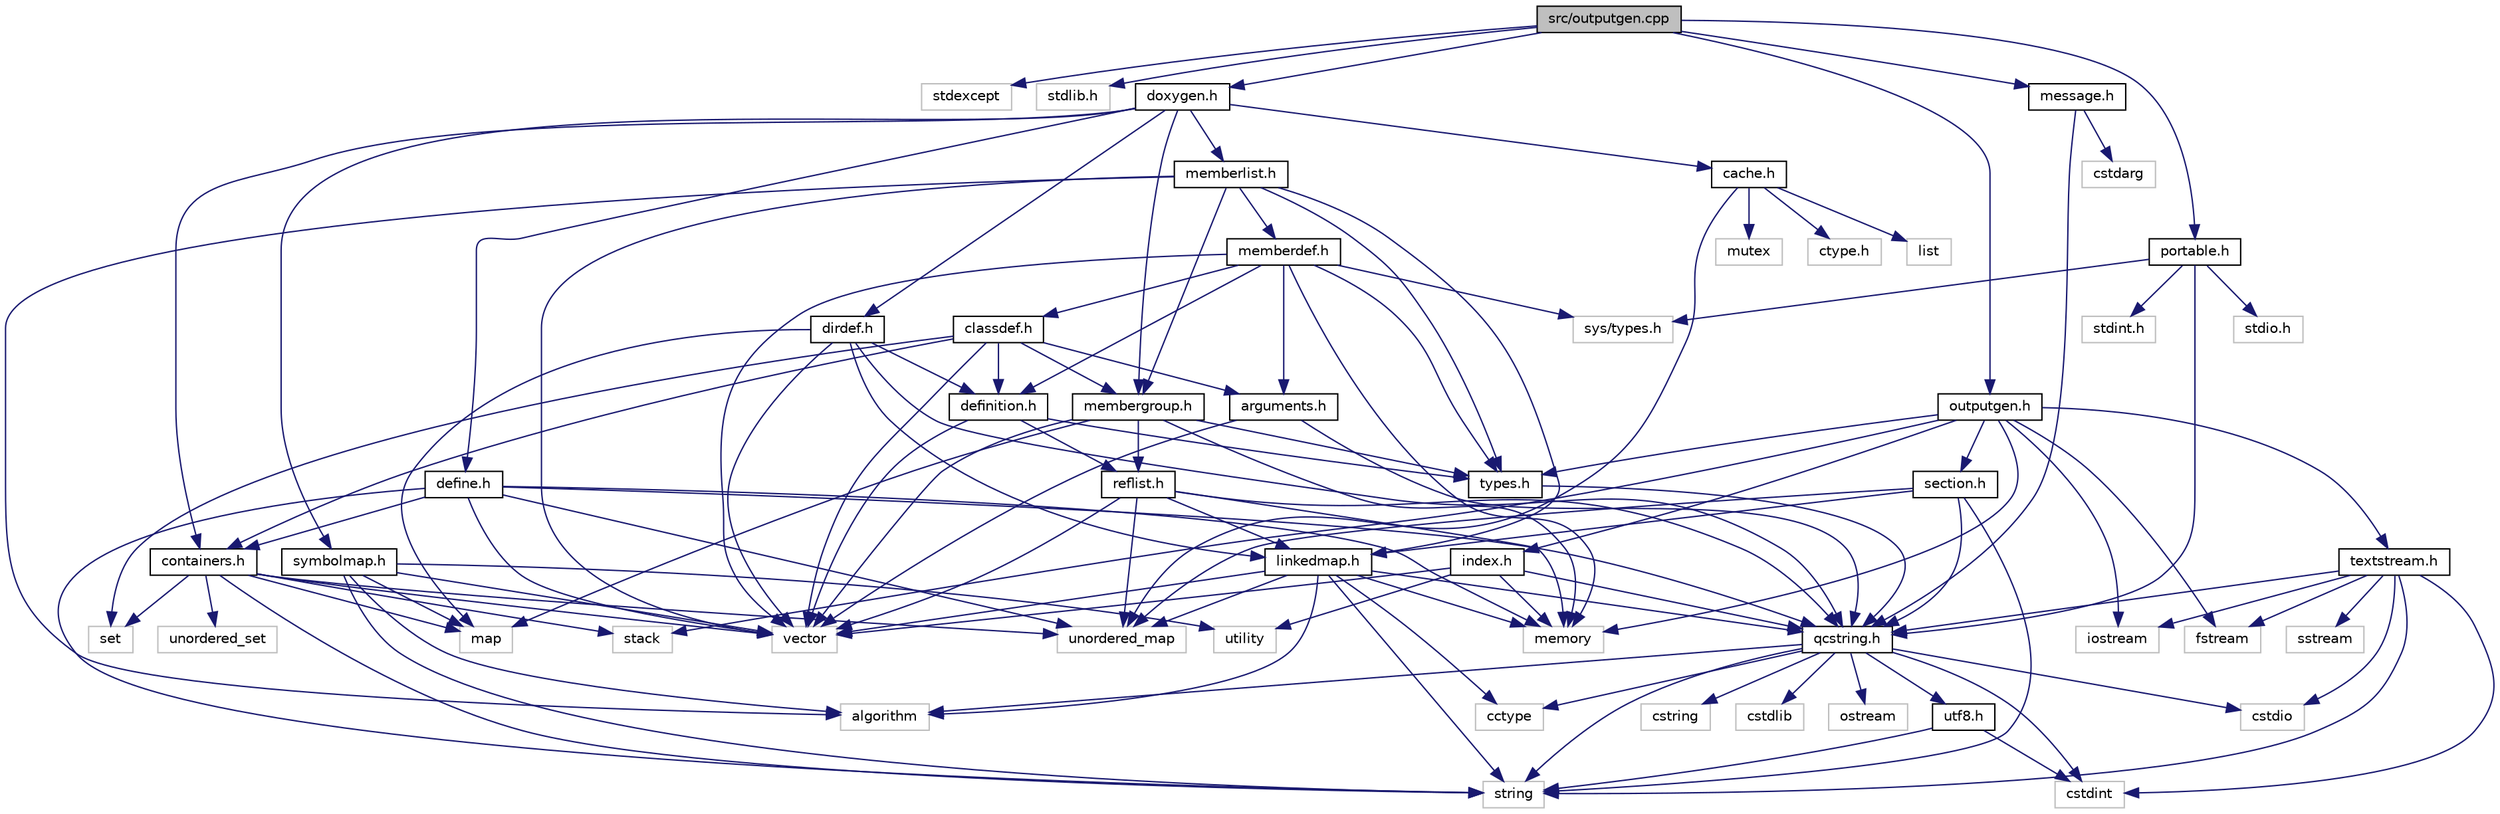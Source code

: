 digraph "src/outputgen.cpp"
{
 // INTERACTIVE_SVG=YES
 // LATEX_PDF_SIZE
  edge [fontname="Helvetica",fontsize="10",labelfontname="Helvetica",labelfontsize="10"];
  node [fontname="Helvetica",fontsize="10",shape=record];
  Node1 [label="src/outputgen.cpp",height=0.2,width=0.4,color="black", fillcolor="grey75", style="filled", fontcolor="black",tooltip=" "];
  Node1 -> Node2 [color="midnightblue",fontsize="10",style="solid",fontname="Helvetica"];
  Node2 [label="stdexcept",height=0.2,width=0.4,color="grey75", fillcolor="white", style="filled",tooltip=" "];
  Node1 -> Node3 [color="midnightblue",fontsize="10",style="solid",fontname="Helvetica"];
  Node3 [label="stdlib.h",height=0.2,width=0.4,color="grey75", fillcolor="white", style="filled",tooltip=" "];
  Node1 -> Node4 [color="midnightblue",fontsize="10",style="solid",fontname="Helvetica"];
  Node4 [label="doxygen.h",height=0.2,width=0.4,color="black", fillcolor="white", style="filled",URL="$d1/da1/doxygen_8h.html",tooltip=" "];
  Node4 -> Node5 [color="midnightblue",fontsize="10",style="solid",fontname="Helvetica"];
  Node5 [label="containers.h",height=0.2,width=0.4,color="black", fillcolor="white", style="filled",URL="$d5/d75/containers_8h.html",tooltip=" "];
  Node5 -> Node6 [color="midnightblue",fontsize="10",style="solid",fontname="Helvetica"];
  Node6 [label="vector",height=0.2,width=0.4,color="grey75", fillcolor="white", style="filled",tooltip=" "];
  Node5 -> Node7 [color="midnightblue",fontsize="10",style="solid",fontname="Helvetica"];
  Node7 [label="string",height=0.2,width=0.4,color="grey75", fillcolor="white", style="filled",tooltip=" "];
  Node5 -> Node8 [color="midnightblue",fontsize="10",style="solid",fontname="Helvetica"];
  Node8 [label="set",height=0.2,width=0.4,color="grey75", fillcolor="white", style="filled",tooltip=" "];
  Node5 -> Node9 [color="midnightblue",fontsize="10",style="solid",fontname="Helvetica"];
  Node9 [label="map",height=0.2,width=0.4,color="grey75", fillcolor="white", style="filled",tooltip=" "];
  Node5 -> Node10 [color="midnightblue",fontsize="10",style="solid",fontname="Helvetica"];
  Node10 [label="unordered_set",height=0.2,width=0.4,color="grey75", fillcolor="white", style="filled",tooltip=" "];
  Node5 -> Node11 [color="midnightblue",fontsize="10",style="solid",fontname="Helvetica"];
  Node11 [label="unordered_map",height=0.2,width=0.4,color="grey75", fillcolor="white", style="filled",tooltip=" "];
  Node5 -> Node12 [color="midnightblue",fontsize="10",style="solid",fontname="Helvetica"];
  Node12 [label="stack",height=0.2,width=0.4,color="grey75", fillcolor="white", style="filled",tooltip=" "];
  Node4 -> Node13 [color="midnightblue",fontsize="10",style="solid",fontname="Helvetica"];
  Node13 [label="membergroup.h",height=0.2,width=0.4,color="black", fillcolor="white", style="filled",URL="$d9/d11/membergroup_8h.html",tooltip=" "];
  Node13 -> Node6 [color="midnightblue",fontsize="10",style="solid",fontname="Helvetica"];
  Node13 -> Node9 [color="midnightblue",fontsize="10",style="solid",fontname="Helvetica"];
  Node13 -> Node14 [color="midnightblue",fontsize="10",style="solid",fontname="Helvetica"];
  Node14 [label="memory",height=0.2,width=0.4,color="grey75", fillcolor="white", style="filled",tooltip=" "];
  Node13 -> Node15 [color="midnightblue",fontsize="10",style="solid",fontname="Helvetica"];
  Node15 [label="types.h",height=0.2,width=0.4,color="black", fillcolor="white", style="filled",URL="$d9/d49/types_8h.html",tooltip="This file contains a number of basic enums and types."];
  Node15 -> Node16 [color="midnightblue",fontsize="10",style="solid",fontname="Helvetica"];
  Node16 [label="qcstring.h",height=0.2,width=0.4,color="black", fillcolor="white", style="filled",URL="$d7/d5c/qcstring_8h.html",tooltip=" "];
  Node16 -> Node7 [color="midnightblue",fontsize="10",style="solid",fontname="Helvetica"];
  Node16 -> Node17 [color="midnightblue",fontsize="10",style="solid",fontname="Helvetica"];
  Node17 [label="algorithm",height=0.2,width=0.4,color="grey75", fillcolor="white", style="filled",tooltip=" "];
  Node16 -> Node18 [color="midnightblue",fontsize="10",style="solid",fontname="Helvetica"];
  Node18 [label="cctype",height=0.2,width=0.4,color="grey75", fillcolor="white", style="filled",tooltip=" "];
  Node16 -> Node19 [color="midnightblue",fontsize="10",style="solid",fontname="Helvetica"];
  Node19 [label="cstring",height=0.2,width=0.4,color="grey75", fillcolor="white", style="filled",tooltip=" "];
  Node16 -> Node20 [color="midnightblue",fontsize="10",style="solid",fontname="Helvetica"];
  Node20 [label="cstdio",height=0.2,width=0.4,color="grey75", fillcolor="white", style="filled",tooltip=" "];
  Node16 -> Node21 [color="midnightblue",fontsize="10",style="solid",fontname="Helvetica"];
  Node21 [label="cstdlib",height=0.2,width=0.4,color="grey75", fillcolor="white", style="filled",tooltip=" "];
  Node16 -> Node22 [color="midnightblue",fontsize="10",style="solid",fontname="Helvetica"];
  Node22 [label="cstdint",height=0.2,width=0.4,color="grey75", fillcolor="white", style="filled",tooltip=" "];
  Node16 -> Node23 [color="midnightblue",fontsize="10",style="solid",fontname="Helvetica"];
  Node23 [label="ostream",height=0.2,width=0.4,color="grey75", fillcolor="white", style="filled",tooltip=" "];
  Node16 -> Node24 [color="midnightblue",fontsize="10",style="solid",fontname="Helvetica"];
  Node24 [label="utf8.h",height=0.2,width=0.4,color="black", fillcolor="white", style="filled",URL="$db/d7c/utf8_8h.html",tooltip="Various UTF8 related helper functions."];
  Node24 -> Node22 [color="midnightblue",fontsize="10",style="solid",fontname="Helvetica"];
  Node24 -> Node7 [color="midnightblue",fontsize="10",style="solid",fontname="Helvetica"];
  Node13 -> Node25 [color="midnightblue",fontsize="10",style="solid",fontname="Helvetica"];
  Node25 [label="reflist.h",height=0.2,width=0.4,color="black", fillcolor="white", style="filled",URL="$d1/d02/reflist_8h.html",tooltip=" "];
  Node25 -> Node6 [color="midnightblue",fontsize="10",style="solid",fontname="Helvetica"];
  Node25 -> Node11 [color="midnightblue",fontsize="10",style="solid",fontname="Helvetica"];
  Node25 -> Node14 [color="midnightblue",fontsize="10",style="solid",fontname="Helvetica"];
  Node25 -> Node16 [color="midnightblue",fontsize="10",style="solid",fontname="Helvetica"];
  Node25 -> Node26 [color="midnightblue",fontsize="10",style="solid",fontname="Helvetica"];
  Node26 [label="linkedmap.h",height=0.2,width=0.4,color="black", fillcolor="white", style="filled",URL="$da/de1/linkedmap_8h.html",tooltip=" "];
  Node26 -> Node11 [color="midnightblue",fontsize="10",style="solid",fontname="Helvetica"];
  Node26 -> Node6 [color="midnightblue",fontsize="10",style="solid",fontname="Helvetica"];
  Node26 -> Node14 [color="midnightblue",fontsize="10",style="solid",fontname="Helvetica"];
  Node26 -> Node7 [color="midnightblue",fontsize="10",style="solid",fontname="Helvetica"];
  Node26 -> Node17 [color="midnightblue",fontsize="10",style="solid",fontname="Helvetica"];
  Node26 -> Node18 [color="midnightblue",fontsize="10",style="solid",fontname="Helvetica"];
  Node26 -> Node16 [color="midnightblue",fontsize="10",style="solid",fontname="Helvetica"];
  Node4 -> Node27 [color="midnightblue",fontsize="10",style="solid",fontname="Helvetica"];
  Node27 [label="dirdef.h",height=0.2,width=0.4,color="black", fillcolor="white", style="filled",URL="$d6/d15/dirdef_8h.html",tooltip=" "];
  Node27 -> Node6 [color="midnightblue",fontsize="10",style="solid",fontname="Helvetica"];
  Node27 -> Node9 [color="midnightblue",fontsize="10",style="solid",fontname="Helvetica"];
  Node27 -> Node16 [color="midnightblue",fontsize="10",style="solid",fontname="Helvetica"];
  Node27 -> Node26 [color="midnightblue",fontsize="10",style="solid",fontname="Helvetica"];
  Node27 -> Node28 [color="midnightblue",fontsize="10",style="solid",fontname="Helvetica"];
  Node28 [label="definition.h",height=0.2,width=0.4,color="black", fillcolor="white", style="filled",URL="$df/da1/definition_8h.html",tooltip=" "];
  Node28 -> Node6 [color="midnightblue",fontsize="10",style="solid",fontname="Helvetica"];
  Node28 -> Node15 [color="midnightblue",fontsize="10",style="solid",fontname="Helvetica"];
  Node28 -> Node25 [color="midnightblue",fontsize="10",style="solid",fontname="Helvetica"];
  Node4 -> Node29 [color="midnightblue",fontsize="10",style="solid",fontname="Helvetica"];
  Node29 [label="memberlist.h",height=0.2,width=0.4,color="black", fillcolor="white", style="filled",URL="$dd/d78/memberlist_8h.html",tooltip=" "];
  Node29 -> Node6 [color="midnightblue",fontsize="10",style="solid",fontname="Helvetica"];
  Node29 -> Node17 [color="midnightblue",fontsize="10",style="solid",fontname="Helvetica"];
  Node29 -> Node30 [color="midnightblue",fontsize="10",style="solid",fontname="Helvetica"];
  Node30 [label="memberdef.h",height=0.2,width=0.4,color="black", fillcolor="white", style="filled",URL="$d4/d46/memberdef_8h.html",tooltip=" "];
  Node30 -> Node6 [color="midnightblue",fontsize="10",style="solid",fontname="Helvetica"];
  Node30 -> Node14 [color="midnightblue",fontsize="10",style="solid",fontname="Helvetica"];
  Node30 -> Node31 [color="midnightblue",fontsize="10",style="solid",fontname="Helvetica"];
  Node31 [label="sys/types.h",height=0.2,width=0.4,color="grey75", fillcolor="white", style="filled",tooltip=" "];
  Node30 -> Node15 [color="midnightblue",fontsize="10",style="solid",fontname="Helvetica"];
  Node30 -> Node28 [color="midnightblue",fontsize="10",style="solid",fontname="Helvetica"];
  Node30 -> Node32 [color="midnightblue",fontsize="10",style="solid",fontname="Helvetica"];
  Node32 [label="arguments.h",height=0.2,width=0.4,color="black", fillcolor="white", style="filled",URL="$df/d9b/arguments_8h.html",tooltip=" "];
  Node32 -> Node6 [color="midnightblue",fontsize="10",style="solid",fontname="Helvetica"];
  Node32 -> Node16 [color="midnightblue",fontsize="10",style="solid",fontname="Helvetica"];
  Node30 -> Node33 [color="midnightblue",fontsize="10",style="solid",fontname="Helvetica"];
  Node33 [label="classdef.h",height=0.2,width=0.4,color="black", fillcolor="white", style="filled",URL="$d1/da6/classdef_8h.html",tooltip=" "];
  Node33 -> Node6 [color="midnightblue",fontsize="10",style="solid",fontname="Helvetica"];
  Node33 -> Node8 [color="midnightblue",fontsize="10",style="solid",fontname="Helvetica"];
  Node33 -> Node5 [color="midnightblue",fontsize="10",style="solid",fontname="Helvetica"];
  Node33 -> Node28 [color="midnightblue",fontsize="10",style="solid",fontname="Helvetica"];
  Node33 -> Node32 [color="midnightblue",fontsize="10",style="solid",fontname="Helvetica"];
  Node33 -> Node13 [color="midnightblue",fontsize="10",style="solid",fontname="Helvetica"];
  Node29 -> Node26 [color="midnightblue",fontsize="10",style="solid",fontname="Helvetica"];
  Node29 -> Node15 [color="midnightblue",fontsize="10",style="solid",fontname="Helvetica"];
  Node29 -> Node13 [color="midnightblue",fontsize="10",style="solid",fontname="Helvetica"];
  Node4 -> Node34 [color="midnightblue",fontsize="10",style="solid",fontname="Helvetica"];
  Node34 [label="define.h",height=0.2,width=0.4,color="black", fillcolor="white", style="filled",URL="$df/d67/define_8h.html",tooltip=" "];
  Node34 -> Node6 [color="midnightblue",fontsize="10",style="solid",fontname="Helvetica"];
  Node34 -> Node14 [color="midnightblue",fontsize="10",style="solid",fontname="Helvetica"];
  Node34 -> Node7 [color="midnightblue",fontsize="10",style="solid",fontname="Helvetica"];
  Node34 -> Node11 [color="midnightblue",fontsize="10",style="solid",fontname="Helvetica"];
  Node34 -> Node16 [color="midnightblue",fontsize="10",style="solid",fontname="Helvetica"];
  Node34 -> Node5 [color="midnightblue",fontsize="10",style="solid",fontname="Helvetica"];
  Node4 -> Node35 [color="midnightblue",fontsize="10",style="solid",fontname="Helvetica"];
  Node35 [label="cache.h",height=0.2,width=0.4,color="black", fillcolor="white", style="filled",URL="$d3/d26/cache_8h.html",tooltip=" "];
  Node35 -> Node36 [color="midnightblue",fontsize="10",style="solid",fontname="Helvetica"];
  Node36 [label="list",height=0.2,width=0.4,color="grey75", fillcolor="white", style="filled",tooltip=" "];
  Node35 -> Node11 [color="midnightblue",fontsize="10",style="solid",fontname="Helvetica"];
  Node35 -> Node37 [color="midnightblue",fontsize="10",style="solid",fontname="Helvetica"];
  Node37 [label="mutex",height=0.2,width=0.4,color="grey75", fillcolor="white", style="filled",tooltip=" "];
  Node35 -> Node38 [color="midnightblue",fontsize="10",style="solid",fontname="Helvetica"];
  Node38 [label="ctype.h",height=0.2,width=0.4,color="grey75", fillcolor="white", style="filled",tooltip=" "];
  Node4 -> Node39 [color="midnightblue",fontsize="10",style="solid",fontname="Helvetica"];
  Node39 [label="symbolmap.h",height=0.2,width=0.4,color="black", fillcolor="white", style="filled",URL="$d7/ddd/symbolmap_8h.html",tooltip=" "];
  Node39 -> Node17 [color="midnightblue",fontsize="10",style="solid",fontname="Helvetica"];
  Node39 -> Node9 [color="midnightblue",fontsize="10",style="solid",fontname="Helvetica"];
  Node39 -> Node6 [color="midnightblue",fontsize="10",style="solid",fontname="Helvetica"];
  Node39 -> Node7 [color="midnightblue",fontsize="10",style="solid",fontname="Helvetica"];
  Node39 -> Node40 [color="midnightblue",fontsize="10",style="solid",fontname="Helvetica"];
  Node40 [label="utility",height=0.2,width=0.4,color="grey75", fillcolor="white", style="filled",tooltip=" "];
  Node1 -> Node41 [color="midnightblue",fontsize="10",style="solid",fontname="Helvetica"];
  Node41 [label="outputgen.h",height=0.2,width=0.4,color="black", fillcolor="white", style="filled",URL="$df/d06/outputgen_8h.html",tooltip=" "];
  Node41 -> Node14 [color="midnightblue",fontsize="10",style="solid",fontname="Helvetica"];
  Node41 -> Node12 [color="midnightblue",fontsize="10",style="solid",fontname="Helvetica"];
  Node41 -> Node42 [color="midnightblue",fontsize="10",style="solid",fontname="Helvetica"];
  Node42 [label="iostream",height=0.2,width=0.4,color="grey75", fillcolor="white", style="filled",tooltip=" "];
  Node41 -> Node43 [color="midnightblue",fontsize="10",style="solid",fontname="Helvetica"];
  Node43 [label="fstream",height=0.2,width=0.4,color="grey75", fillcolor="white", style="filled",tooltip=" "];
  Node41 -> Node15 [color="midnightblue",fontsize="10",style="solid",fontname="Helvetica"];
  Node41 -> Node44 [color="midnightblue",fontsize="10",style="solid",fontname="Helvetica"];
  Node44 [label="index.h",height=0.2,width=0.4,color="black", fillcolor="white", style="filled",URL="$d1/db5/index_8h.html",tooltip=" "];
  Node44 -> Node40 [color="midnightblue",fontsize="10",style="solid",fontname="Helvetica"];
  Node44 -> Node6 [color="midnightblue",fontsize="10",style="solid",fontname="Helvetica"];
  Node44 -> Node14 [color="midnightblue",fontsize="10",style="solid",fontname="Helvetica"];
  Node44 -> Node16 [color="midnightblue",fontsize="10",style="solid",fontname="Helvetica"];
  Node41 -> Node45 [color="midnightblue",fontsize="10",style="solid",fontname="Helvetica"];
  Node45 [label="section.h",height=0.2,width=0.4,color="black", fillcolor="white", style="filled",URL="$d1/d2a/section_8h.html",tooltip=" "];
  Node45 -> Node7 [color="midnightblue",fontsize="10",style="solid",fontname="Helvetica"];
  Node45 -> Node11 [color="midnightblue",fontsize="10",style="solid",fontname="Helvetica"];
  Node45 -> Node16 [color="midnightblue",fontsize="10",style="solid",fontname="Helvetica"];
  Node45 -> Node26 [color="midnightblue",fontsize="10",style="solid",fontname="Helvetica"];
  Node41 -> Node46 [color="midnightblue",fontsize="10",style="solid",fontname="Helvetica"];
  Node46 [label="textstream.h",height=0.2,width=0.4,color="black", fillcolor="white", style="filled",URL="$d4/d7d/textstream_8h.html",tooltip=" "];
  Node46 -> Node7 [color="midnightblue",fontsize="10",style="solid",fontname="Helvetica"];
  Node46 -> Node42 [color="midnightblue",fontsize="10",style="solid",fontname="Helvetica"];
  Node46 -> Node47 [color="midnightblue",fontsize="10",style="solid",fontname="Helvetica"];
  Node47 [label="sstream",height=0.2,width=0.4,color="grey75", fillcolor="white", style="filled",tooltip=" "];
  Node46 -> Node22 [color="midnightblue",fontsize="10",style="solid",fontname="Helvetica"];
  Node46 -> Node20 [color="midnightblue",fontsize="10",style="solid",fontname="Helvetica"];
  Node46 -> Node43 [color="midnightblue",fontsize="10",style="solid",fontname="Helvetica"];
  Node46 -> Node16 [color="midnightblue",fontsize="10",style="solid",fontname="Helvetica"];
  Node1 -> Node48 [color="midnightblue",fontsize="10",style="solid",fontname="Helvetica"];
  Node48 [label="message.h",height=0.2,width=0.4,color="black", fillcolor="white", style="filled",URL="$d2/d0d/message_8h.html",tooltip=" "];
  Node48 -> Node49 [color="midnightblue",fontsize="10",style="solid",fontname="Helvetica"];
  Node49 [label="cstdarg",height=0.2,width=0.4,color="grey75", fillcolor="white", style="filled",tooltip=" "];
  Node48 -> Node16 [color="midnightblue",fontsize="10",style="solid",fontname="Helvetica"];
  Node1 -> Node50 [color="midnightblue",fontsize="10",style="solid",fontname="Helvetica"];
  Node50 [label="portable.h",height=0.2,width=0.4,color="black", fillcolor="white", style="filled",URL="$d2/de2/portable_8h.html",tooltip="Portable versions of functions that are platform dependent."];
  Node50 -> Node51 [color="midnightblue",fontsize="10",style="solid",fontname="Helvetica"];
  Node51 [label="stdio.h",height=0.2,width=0.4,color="grey75", fillcolor="white", style="filled",tooltip=" "];
  Node50 -> Node31 [color="midnightblue",fontsize="10",style="solid",fontname="Helvetica"];
  Node50 -> Node52 [color="midnightblue",fontsize="10",style="solid",fontname="Helvetica"];
  Node52 [label="stdint.h",height=0.2,width=0.4,color="grey75", fillcolor="white", style="filled",tooltip=" "];
  Node50 -> Node16 [color="midnightblue",fontsize="10",style="solid",fontname="Helvetica"];
}
